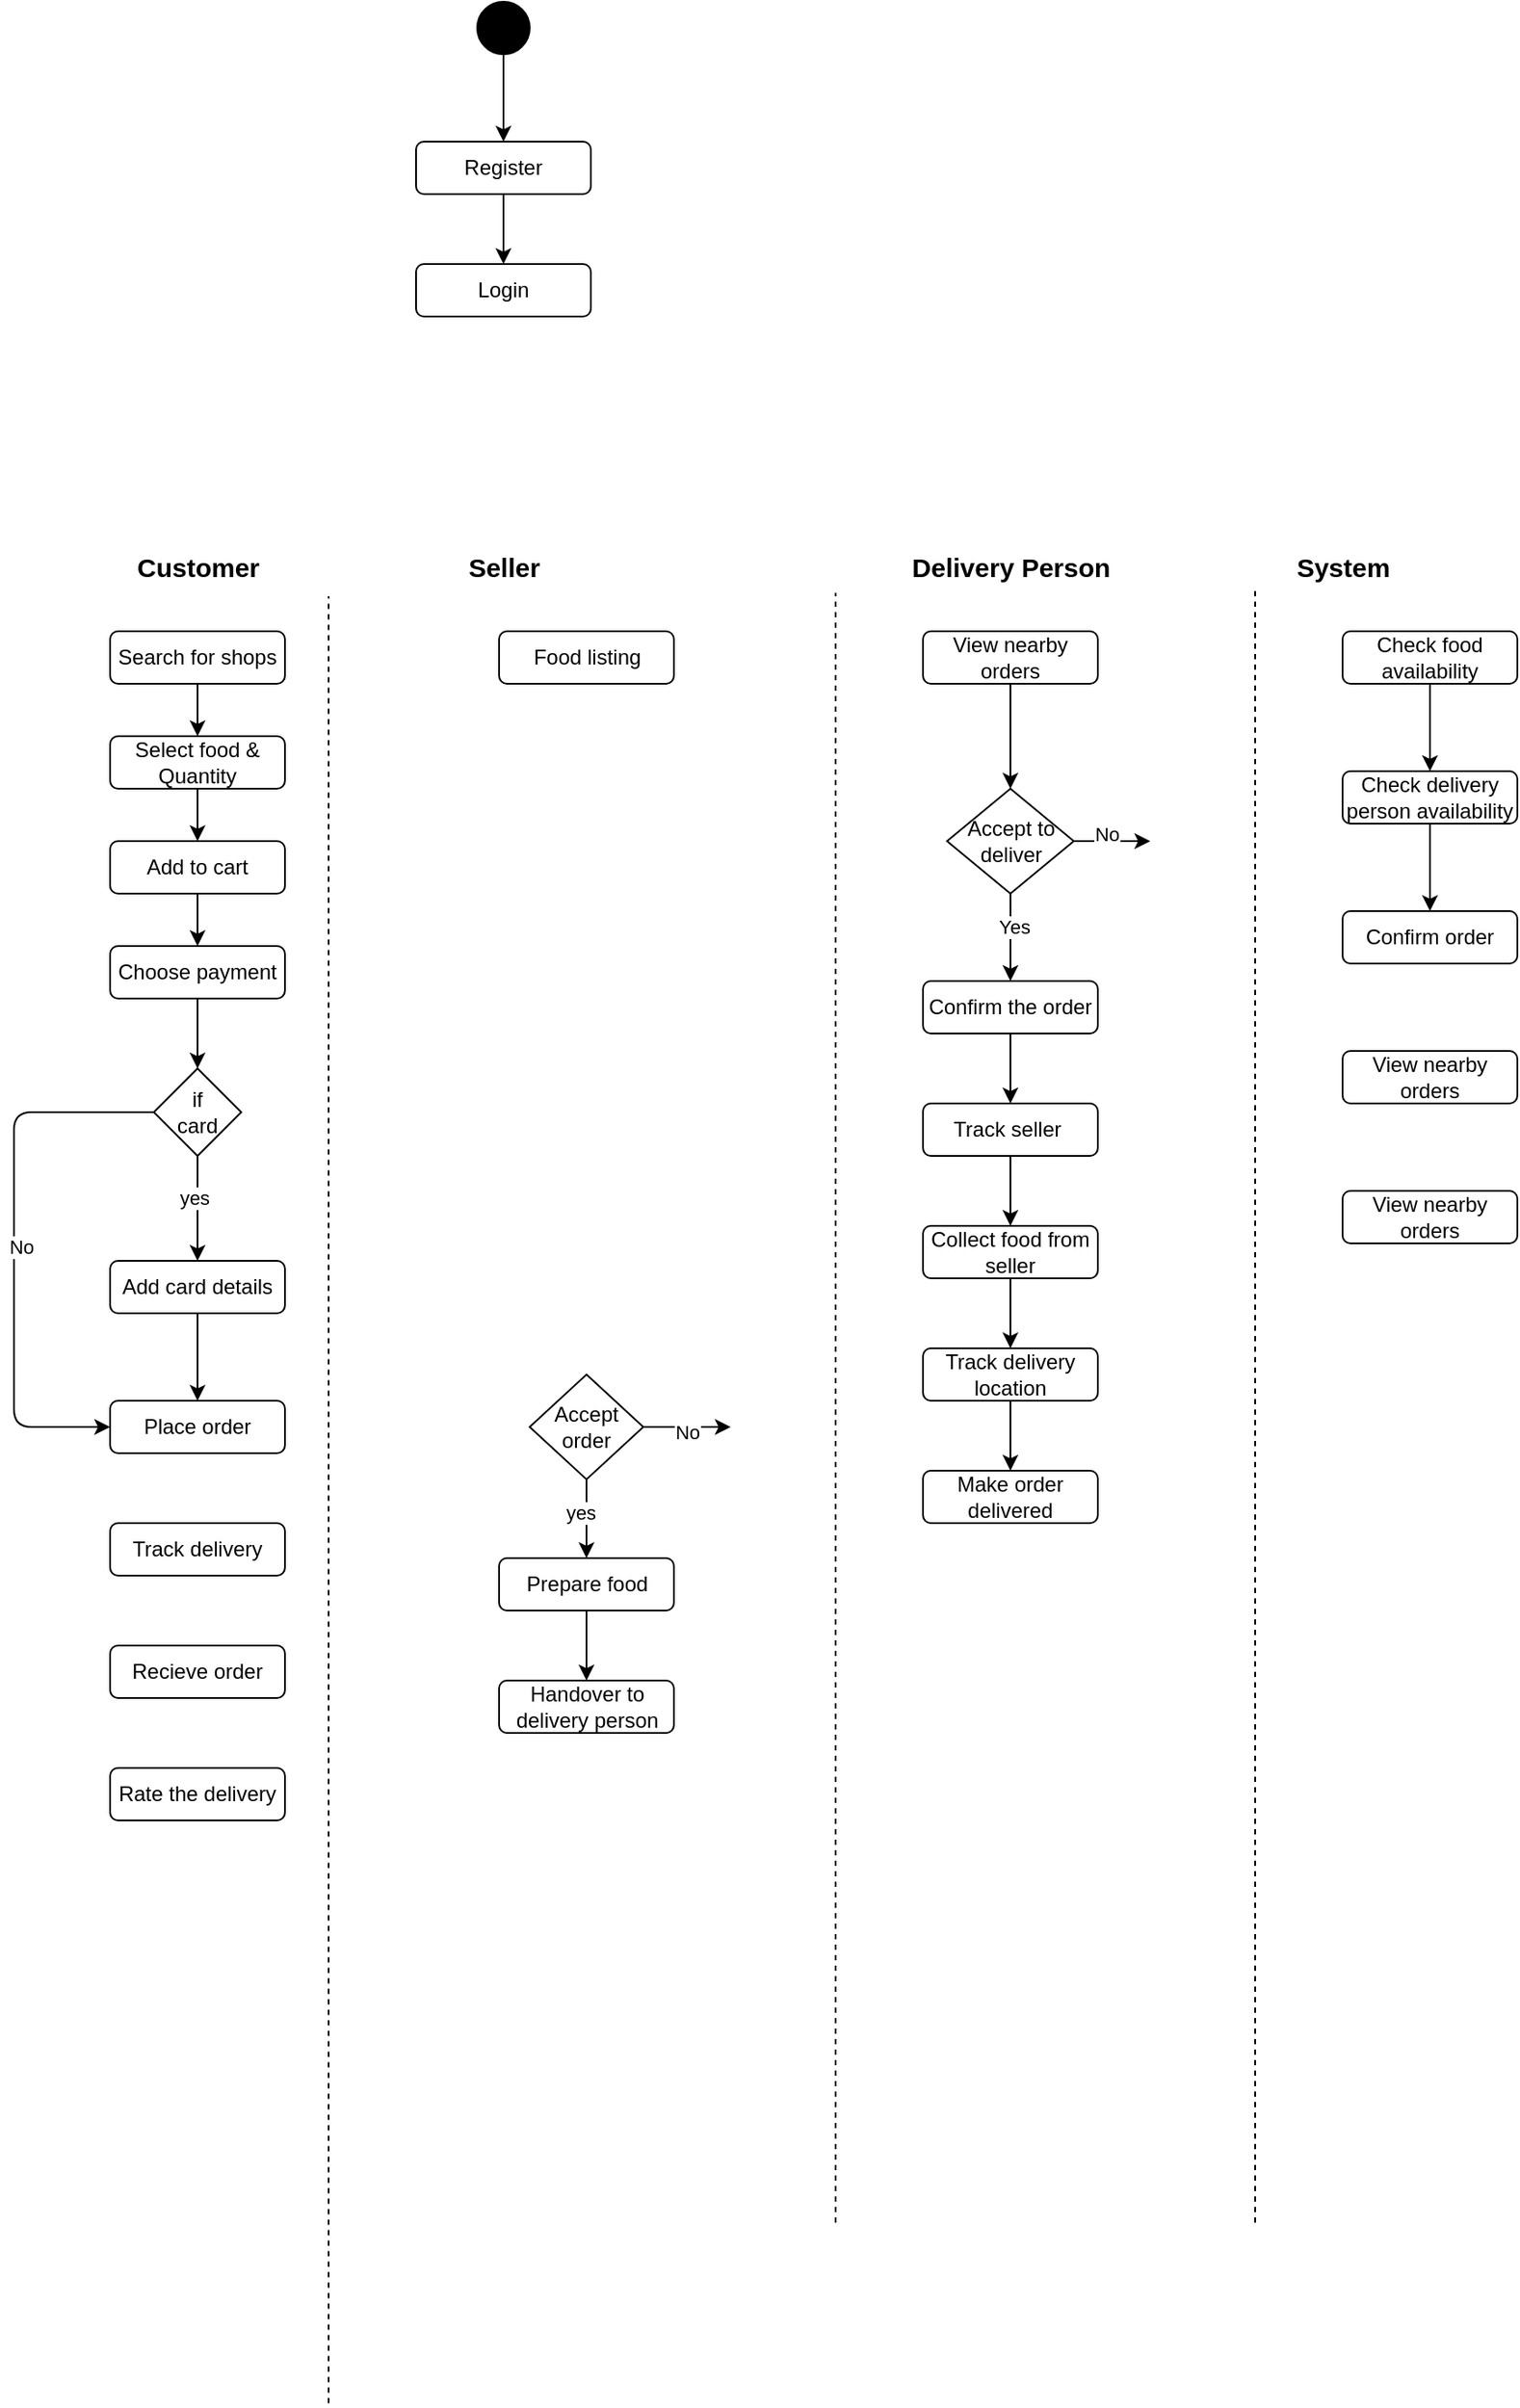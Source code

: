 <mxfile>
    <diagram id="2vNwAkB15hp_dcJI3vfH" name="Page-1">
        <mxGraphModel dx="1016" dy="1804" grid="1" gridSize="10" guides="1" tooltips="1" connect="1" arrows="1" fold="1" page="1" pageScale="1" pageWidth="850" pageHeight="1100" math="0" shadow="0">
            <root>
                <mxCell id="0"/>
                <mxCell id="1" parent="0"/>
                <mxCell id="2" value="" style="endArrow=none;html=1;dashed=1;" edge="1" parent="1">
                    <mxGeometry width="50" height="50" relative="1" as="geometry">
                        <mxPoint x="240" y="1073.2" as="sourcePoint"/>
                        <mxPoint x="240" y="40" as="targetPoint"/>
                    </mxGeometry>
                </mxCell>
                <mxCell id="3" value="" style="endArrow=none;html=1;dashed=1;" edge="1" parent="1">
                    <mxGeometry width="50" height="50" relative="1" as="geometry">
                        <mxPoint x="530" y="970" as="sourcePoint"/>
                        <mxPoint x="530" y="38" as="targetPoint"/>
                    </mxGeometry>
                </mxCell>
                <mxCell id="22" style="edgeStyle=none;html=1;entryX=0.5;entryY=0;entryDx=0;entryDy=0;" edge="1" parent="1" source="5" target="9">
                    <mxGeometry relative="1" as="geometry"/>
                </mxCell>
                <mxCell id="5" value="" style="ellipse;whiteSpace=wrap;html=1;fillColor=#000000;" vertex="1" parent="1">
                    <mxGeometry x="325" y="-300" width="30" height="30" as="geometry"/>
                </mxCell>
                <mxCell id="8" value="&lt;b&gt;&lt;font style=&quot;font-size: 15px;&quot;&gt;Customer&lt;/font&gt;&lt;/b&gt;" style="text;html=1;align=center;verticalAlign=middle;resizable=0;points=[];autosize=1;strokeColor=none;fillColor=none;" vertex="1" parent="1">
                    <mxGeometry x="120" y="8" width="90" height="30" as="geometry"/>
                </mxCell>
                <mxCell id="36" style="edgeStyle=orthogonalEdgeStyle;html=1;exitX=0.5;exitY=1;exitDx=0;exitDy=0;entryX=0.5;entryY=0;entryDx=0;entryDy=0;" edge="1" parent="1" source="13" target="32">
                    <mxGeometry relative="1" as="geometry"/>
                </mxCell>
                <mxCell id="13" value="Search for shops" style="rounded=1;whiteSpace=wrap;html=1;" vertex="1" parent="1">
                    <mxGeometry x="115" y="60" width="100" height="30" as="geometry"/>
                </mxCell>
                <mxCell id="14" value="&lt;b&gt;&lt;font style=&quot;font-size: 15px;&quot;&gt;Delivery Person&lt;/font&gt;&lt;/b&gt;" style="text;html=1;align=center;verticalAlign=middle;resizable=0;points=[];autosize=1;strokeColor=none;fillColor=none;" vertex="1" parent="1">
                    <mxGeometry x="560" y="8" width="140" height="30" as="geometry"/>
                </mxCell>
                <mxCell id="15" value="&lt;b&gt;&lt;font style=&quot;font-size: 15px;&quot;&gt;Seller&lt;/font&gt;&lt;/b&gt;" style="text;html=1;align=center;verticalAlign=middle;resizable=0;points=[];autosize=1;strokeColor=none;fillColor=none;" vertex="1" parent="1">
                    <mxGeometry x="310" y="8" width="60" height="30" as="geometry"/>
                </mxCell>
                <mxCell id="16" value="&lt;b&gt;&lt;font style=&quot;font-size: 15px;&quot;&gt;System&lt;/font&gt;&lt;/b&gt;" style="text;html=1;align=center;verticalAlign=middle;resizable=0;points=[];autosize=1;strokeColor=none;fillColor=none;" vertex="1" parent="1">
                    <mxGeometry x="780" y="8" width="80" height="30" as="geometry"/>
                </mxCell>
                <mxCell id="18" value="" style="endArrow=none;html=1;dashed=1;" edge="1" parent="1">
                    <mxGeometry width="50" height="50" relative="1" as="geometry">
                        <mxPoint x="770" y="970" as="sourcePoint"/>
                        <mxPoint x="770" y="35" as="targetPoint"/>
                    </mxGeometry>
                </mxCell>
                <mxCell id="25" style="edgeStyle=none;html=1;entryX=0.5;entryY=0;entryDx=0;entryDy=0;" edge="1" parent="1" source="9" target="23">
                    <mxGeometry relative="1" as="geometry"/>
                </mxCell>
                <mxCell id="9" value="Register" style="rounded=1;whiteSpace=wrap;html=1;" vertex="1" parent="1">
                    <mxGeometry x="290" y="-220" width="100" height="30" as="geometry"/>
                </mxCell>
                <mxCell id="23" value="Login" style="rounded=1;whiteSpace=wrap;html=1;" vertex="1" parent="1">
                    <mxGeometry x="290" y="-150" width="100" height="30" as="geometry"/>
                </mxCell>
                <mxCell id="37" style="edgeStyle=orthogonalEdgeStyle;html=1;exitX=0.5;exitY=1;exitDx=0;exitDy=0;entryX=0.5;entryY=0;entryDx=0;entryDy=0;" edge="1" parent="1" source="32" target="34">
                    <mxGeometry relative="1" as="geometry"/>
                </mxCell>
                <mxCell id="32" value="Select food &amp;amp; Quantity" style="rounded=1;whiteSpace=wrap;html=1;" vertex="1" parent="1">
                    <mxGeometry x="115" y="120" width="100" height="30" as="geometry"/>
                </mxCell>
                <mxCell id="40" style="edgeStyle=orthogonalEdgeStyle;html=1;entryX=0.5;entryY=0;entryDx=0;entryDy=0;" edge="1" parent="1" source="33" target="39">
                    <mxGeometry relative="1" as="geometry"/>
                </mxCell>
                <mxCell id="33" value="Choose payment" style="rounded=1;whiteSpace=wrap;html=1;" vertex="1" parent="1">
                    <mxGeometry x="115" y="240" width="100" height="30" as="geometry"/>
                </mxCell>
                <mxCell id="38" style="edgeStyle=orthogonalEdgeStyle;html=1;entryX=0.5;entryY=0;entryDx=0;entryDy=0;" edge="1" parent="1" source="34" target="33">
                    <mxGeometry relative="1" as="geometry"/>
                </mxCell>
                <mxCell id="34" value="Add to cart" style="rounded=1;whiteSpace=wrap;html=1;" vertex="1" parent="1">
                    <mxGeometry x="115" y="180" width="100" height="30" as="geometry"/>
                </mxCell>
                <mxCell id="42" style="edgeStyle=orthogonalEdgeStyle;html=1;entryX=0.5;entryY=0;entryDx=0;entryDy=0;" edge="1" parent="1" source="39" target="41">
                    <mxGeometry relative="1" as="geometry"/>
                </mxCell>
                <mxCell id="43" value="yes" style="edgeLabel;html=1;align=center;verticalAlign=middle;resizable=0;points=[];" vertex="1" connectable="0" parent="42">
                    <mxGeometry x="-0.213" y="-2" relative="1" as="geometry">
                        <mxPoint as="offset"/>
                    </mxGeometry>
                </mxCell>
                <mxCell id="46" style="edgeStyle=orthogonalEdgeStyle;html=1;entryX=0;entryY=0.5;entryDx=0;entryDy=0;" edge="1" parent="1" source="39" target="44">
                    <mxGeometry relative="1" as="geometry">
                        <mxPoint x="70" y="520" as="targetPoint"/>
                        <Array as="points">
                            <mxPoint x="60" y="335"/>
                            <mxPoint x="60" y="515"/>
                        </Array>
                    </mxGeometry>
                </mxCell>
                <mxCell id="47" value="No" style="edgeLabel;html=1;align=center;verticalAlign=middle;resizable=0;points=[];" vertex="1" connectable="0" parent="46">
                    <mxGeometry x="-0.004" y="4" relative="1" as="geometry">
                        <mxPoint as="offset"/>
                    </mxGeometry>
                </mxCell>
                <mxCell id="39" value="if&lt;div&gt;card&lt;/div&gt;" style="rhombus;whiteSpace=wrap;html=1;" vertex="1" parent="1">
                    <mxGeometry x="140" y="310" width="50" height="50" as="geometry"/>
                </mxCell>
                <mxCell id="45" style="edgeStyle=orthogonalEdgeStyle;html=1;" edge="1" parent="1" source="41" target="44">
                    <mxGeometry relative="1" as="geometry"/>
                </mxCell>
                <mxCell id="41" value="Add card details" style="rounded=1;whiteSpace=wrap;html=1;" vertex="1" parent="1">
                    <mxGeometry x="115" y="420" width="100" height="30" as="geometry"/>
                </mxCell>
                <mxCell id="44" value="Place order" style="rounded=1;whiteSpace=wrap;html=1;" vertex="1" parent="1">
                    <mxGeometry x="115" y="500" width="100" height="30" as="geometry"/>
                </mxCell>
                <mxCell id="48" value="Track delivery" style="rounded=1;whiteSpace=wrap;html=1;" vertex="1" parent="1">
                    <mxGeometry x="115" y="570" width="100" height="30" as="geometry"/>
                </mxCell>
                <mxCell id="50" value="Recieve order" style="rounded=1;whiteSpace=wrap;html=1;" vertex="1" parent="1">
                    <mxGeometry x="115" y="640" width="100" height="30" as="geometry"/>
                </mxCell>
                <mxCell id="52" value="Rate the delivery" style="rounded=1;whiteSpace=wrap;html=1;" vertex="1" parent="1">
                    <mxGeometry x="115" y="710" width="100" height="30" as="geometry"/>
                </mxCell>
                <mxCell id="54" value="Food listing" style="rounded=1;whiteSpace=wrap;html=1;" vertex="1" parent="1">
                    <mxGeometry x="337.5" y="60" width="100" height="30" as="geometry"/>
                </mxCell>
                <mxCell id="60" style="edgeStyle=orthogonalEdgeStyle;html=1;entryX=0.5;entryY=0;entryDx=0;entryDy=0;" edge="1" parent="1" source="55" target="59">
                    <mxGeometry relative="1" as="geometry"/>
                </mxCell>
                <mxCell id="55" value="Prepare food" style="rounded=1;whiteSpace=wrap;html=1;" vertex="1" parent="1">
                    <mxGeometry x="337.5" y="590" width="100" height="30" as="geometry"/>
                </mxCell>
                <mxCell id="57" style="edgeStyle=orthogonalEdgeStyle;html=1;entryX=0.5;entryY=0;entryDx=0;entryDy=0;" edge="1" parent="1" source="56" target="55">
                    <mxGeometry relative="1" as="geometry"/>
                </mxCell>
                <mxCell id="58" value="yes" style="edgeLabel;html=1;align=center;verticalAlign=middle;resizable=0;points=[];" vertex="1" connectable="0" parent="57">
                    <mxGeometry x="-0.147" y="-4" relative="1" as="geometry">
                        <mxPoint as="offset"/>
                    </mxGeometry>
                </mxCell>
                <mxCell id="61" style="edgeStyle=orthogonalEdgeStyle;html=1;" edge="1" parent="1" source="56">
                    <mxGeometry relative="1" as="geometry">
                        <mxPoint x="470" y="515" as="targetPoint"/>
                    </mxGeometry>
                </mxCell>
                <mxCell id="63" value="No" style="edgeLabel;html=1;align=center;verticalAlign=middle;resizable=0;points=[];" vertex="1" connectable="0" parent="61">
                    <mxGeometry x="0.011" y="-2" relative="1" as="geometry">
                        <mxPoint as="offset"/>
                    </mxGeometry>
                </mxCell>
                <mxCell id="56" value="Accept&lt;div&gt;order&lt;/div&gt;" style="rhombus;whiteSpace=wrap;html=1;" vertex="1" parent="1">
                    <mxGeometry x="355" y="485" width="65" height="60" as="geometry"/>
                </mxCell>
                <mxCell id="59" value="Handover to delivery person" style="rounded=1;whiteSpace=wrap;html=1;" vertex="1" parent="1">
                    <mxGeometry x="337.5" y="660" width="100" height="30" as="geometry"/>
                </mxCell>
                <mxCell id="80" style="edgeStyle=orthogonalEdgeStyle;html=1;entryX=0.5;entryY=0;entryDx=0;entryDy=0;" edge="1" parent="1" source="64" target="79">
                    <mxGeometry relative="1" as="geometry"/>
                </mxCell>
                <mxCell id="64" value="View nearby orders" style="rounded=1;whiteSpace=wrap;html=1;" vertex="1" parent="1">
                    <mxGeometry x="580" y="60" width="100" height="30" as="geometry"/>
                </mxCell>
                <mxCell id="70" style="edgeStyle=orthogonalEdgeStyle;html=1;entryX=0.5;entryY=0;entryDx=0;entryDy=0;" edge="1" parent="1" source="65" target="66">
                    <mxGeometry relative="1" as="geometry"/>
                </mxCell>
                <mxCell id="65" value="Confirm the order" style="rounded=1;whiteSpace=wrap;html=1;" vertex="1" parent="1">
                    <mxGeometry x="580" y="260" width="100" height="30" as="geometry"/>
                </mxCell>
                <mxCell id="72" style="edgeStyle=orthogonalEdgeStyle;html=1;entryX=0.5;entryY=0;entryDx=0;entryDy=0;" edge="1" parent="1" source="66" target="71">
                    <mxGeometry relative="1" as="geometry"/>
                </mxCell>
                <mxCell id="66" value="Track seller&amp;nbsp;" style="rounded=1;whiteSpace=wrap;html=1;" vertex="1" parent="1">
                    <mxGeometry x="580" y="330" width="100" height="30" as="geometry"/>
                </mxCell>
                <mxCell id="74" style="edgeStyle=orthogonalEdgeStyle;html=1;entryX=0.5;entryY=0;entryDx=0;entryDy=0;" edge="1" parent="1" source="71" target="73">
                    <mxGeometry relative="1" as="geometry"/>
                </mxCell>
                <mxCell id="71" value="Collect food from seller" style="rounded=1;whiteSpace=wrap;html=1;" vertex="1" parent="1">
                    <mxGeometry x="580" y="400" width="100" height="30" as="geometry"/>
                </mxCell>
                <mxCell id="76" style="edgeStyle=orthogonalEdgeStyle;html=1;entryX=0.5;entryY=0;entryDx=0;entryDy=0;" edge="1" parent="1" source="73" target="75">
                    <mxGeometry relative="1" as="geometry"/>
                </mxCell>
                <mxCell id="73" value="Track delivery location" style="rounded=1;whiteSpace=wrap;html=1;" vertex="1" parent="1">
                    <mxGeometry x="580" y="470" width="100" height="30" as="geometry"/>
                </mxCell>
                <mxCell id="75" value="Make order delivered" style="rounded=1;whiteSpace=wrap;html=1;" vertex="1" parent="1">
                    <mxGeometry x="580" y="540" width="100" height="30" as="geometry"/>
                </mxCell>
                <mxCell id="81" style="edgeStyle=orthogonalEdgeStyle;html=1;entryX=0.5;entryY=0;entryDx=0;entryDy=0;" edge="1" parent="1" source="79" target="65">
                    <mxGeometry relative="1" as="geometry"/>
                </mxCell>
                <mxCell id="83" value="Yes" style="edgeLabel;html=1;align=center;verticalAlign=middle;resizable=0;points=[];" vertex="1" connectable="0" parent="81">
                    <mxGeometry x="-0.26" y="2" relative="1" as="geometry">
                        <mxPoint as="offset"/>
                    </mxGeometry>
                </mxCell>
                <mxCell id="82" style="edgeStyle=orthogonalEdgeStyle;html=1;exitX=1;exitY=0.5;exitDx=0;exitDy=0;" edge="1" parent="1" source="79">
                    <mxGeometry relative="1" as="geometry">
                        <mxPoint x="710" y="180" as="targetPoint"/>
                    </mxGeometry>
                </mxCell>
                <mxCell id="84" value="No" style="edgeLabel;html=1;align=center;verticalAlign=middle;resizable=0;points=[];" vertex="1" connectable="0" parent="82">
                    <mxGeometry x="-0.191" y="4" relative="1" as="geometry">
                        <mxPoint as="offset"/>
                    </mxGeometry>
                </mxCell>
                <mxCell id="79" value="Accept to deliver" style="rhombus;whiteSpace=wrap;html=1;" vertex="1" parent="1">
                    <mxGeometry x="593.75" y="150" width="72.5" height="60" as="geometry"/>
                </mxCell>
                <mxCell id="90" style="edgeStyle=orthogonalEdgeStyle;html=1;entryX=0.5;entryY=0;entryDx=0;entryDy=0;" edge="1" parent="1" source="87" target="89">
                    <mxGeometry relative="1" as="geometry"/>
                </mxCell>
                <mxCell id="87" value="Check food availability" style="rounded=1;whiteSpace=wrap;html=1;" vertex="1" parent="1">
                    <mxGeometry x="820" y="60" width="100" height="30" as="geometry"/>
                </mxCell>
                <mxCell id="88" value="Confirm order" style="rounded=1;whiteSpace=wrap;html=1;" vertex="1" parent="1">
                    <mxGeometry x="820" y="220" width="100" height="30" as="geometry"/>
                </mxCell>
                <mxCell id="91" style="edgeStyle=orthogonalEdgeStyle;html=1;entryX=0.5;entryY=0;entryDx=0;entryDy=0;" edge="1" parent="1" source="89" target="88">
                    <mxGeometry relative="1" as="geometry"/>
                </mxCell>
                <mxCell id="89" value="Check delivery person availability" style="rounded=1;whiteSpace=wrap;html=1;" vertex="1" parent="1">
                    <mxGeometry x="820" y="140" width="100" height="30" as="geometry"/>
                </mxCell>
                <mxCell id="92" value="View nearby orders" style="rounded=1;whiteSpace=wrap;html=1;" vertex="1" parent="1">
                    <mxGeometry x="820" y="380" width="100" height="30" as="geometry"/>
                </mxCell>
                <mxCell id="93" value="View nearby orders" style="rounded=1;whiteSpace=wrap;html=1;" vertex="1" parent="1">
                    <mxGeometry x="820" y="300" width="100" height="30" as="geometry"/>
                </mxCell>
            </root>
        </mxGraphModel>
    </diagram>
</mxfile>